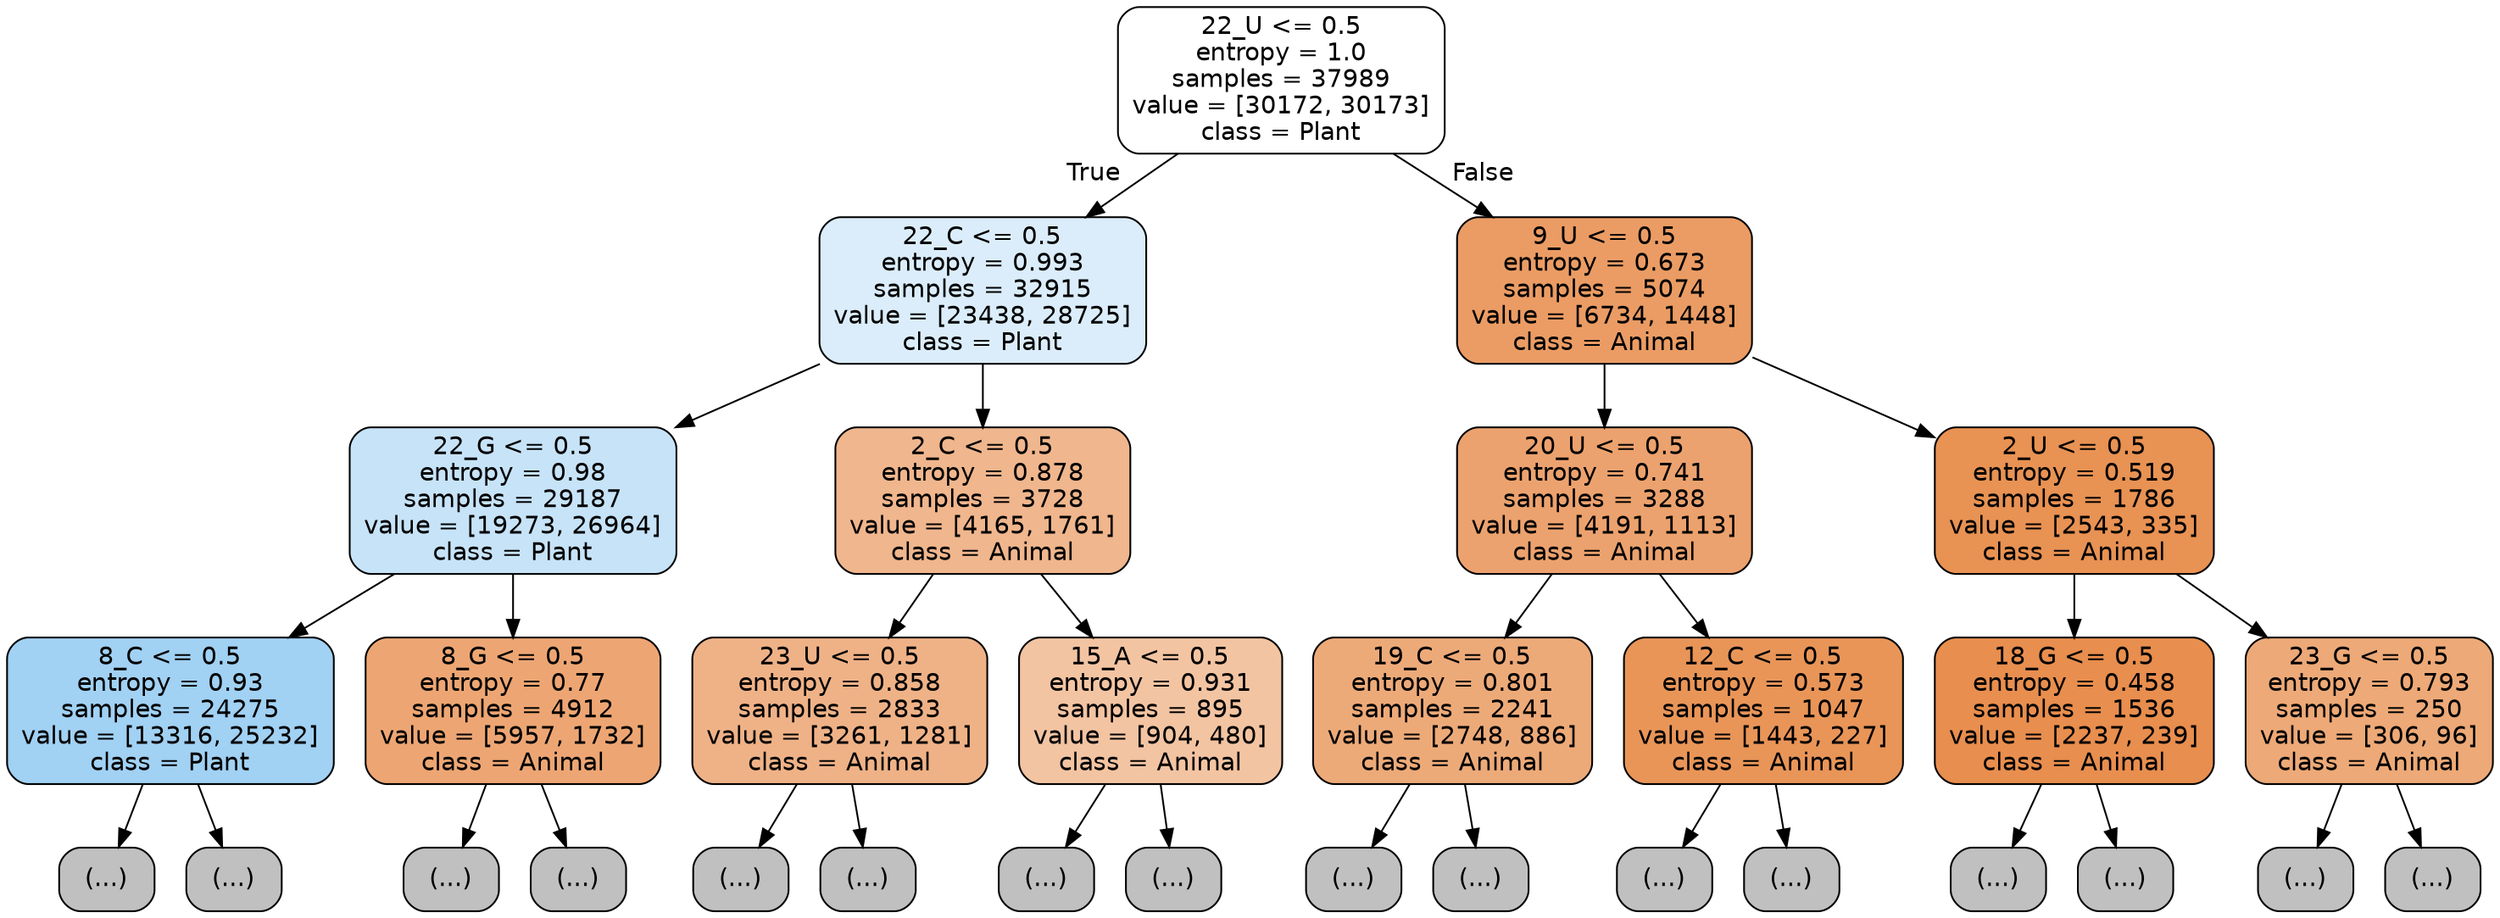 digraph Tree {
node [shape=box, style="filled, rounded", color="black", fontname="helvetica"] ;
edge [fontname="helvetica"] ;
0 [label="22_U <= 0.5\nentropy = 1.0\nsamples = 37989\nvalue = [30172, 30173]\nclass = Plant", fillcolor="#ffffff"] ;
1 [label="22_C <= 0.5\nentropy = 0.993\nsamples = 32915\nvalue = [23438, 28725]\nclass = Plant", fillcolor="#dbedfa"] ;
0 -> 1 [labeldistance=2.5, labelangle=45, headlabel="True"] ;
2 [label="22_G <= 0.5\nentropy = 0.98\nsamples = 29187\nvalue = [19273, 26964]\nclass = Plant", fillcolor="#c7e3f8"] ;
1 -> 2 ;
3 [label="8_C <= 0.5\nentropy = 0.93\nsamples = 24275\nvalue = [13316, 25232]\nclass = Plant", fillcolor="#a1d1f3"] ;
2 -> 3 ;
4 [label="(...)", fillcolor="#C0C0C0"] ;
3 -> 4 ;
8245 [label="(...)", fillcolor="#C0C0C0"] ;
3 -> 8245 ;
10664 [label="8_G <= 0.5\nentropy = 0.77\nsamples = 4912\nvalue = [5957, 1732]\nclass = Animal", fillcolor="#eda673"] ;
2 -> 10664 ;
10665 [label="(...)", fillcolor="#C0C0C0"] ;
10664 -> 10665 ;
12036 [label="(...)", fillcolor="#C0C0C0"] ;
10664 -> 12036 ;
12601 [label="2_C <= 0.5\nentropy = 0.878\nsamples = 3728\nvalue = [4165, 1761]\nclass = Animal", fillcolor="#f0b68d"] ;
1 -> 12601 ;
12602 [label="23_U <= 0.5\nentropy = 0.858\nsamples = 2833\nvalue = [3261, 1281]\nclass = Animal", fillcolor="#efb287"] ;
12601 -> 12602 ;
12603 [label="(...)", fillcolor="#C0C0C0"] ;
12602 -> 12603 ;
13966 [label="(...)", fillcolor="#C0C0C0"] ;
12602 -> 13966 ;
14113 [label="15_A <= 0.5\nentropy = 0.931\nsamples = 895\nvalue = [904, 480]\nclass = Animal", fillcolor="#f3c4a2"] ;
12601 -> 14113 ;
14114 [label="(...)", fillcolor="#C0C0C0"] ;
14113 -> 14114 ;
14431 [label="(...)", fillcolor="#C0C0C0"] ;
14113 -> 14431 ;
14546 [label="9_U <= 0.5\nentropy = 0.673\nsamples = 5074\nvalue = [6734, 1448]\nclass = Animal", fillcolor="#eb9c64"] ;
0 -> 14546 [labeldistance=2.5, labelangle=-45, headlabel="False"] ;
14547 [label="20_U <= 0.5\nentropy = 0.741\nsamples = 3288\nvalue = [4191, 1113]\nclass = Animal", fillcolor="#eca26e"] ;
14546 -> 14547 ;
14548 [label="19_C <= 0.5\nentropy = 0.801\nsamples = 2241\nvalue = [2748, 886]\nclass = Animal", fillcolor="#edaa79"] ;
14547 -> 14548 ;
14549 [label="(...)", fillcolor="#C0C0C0"] ;
14548 -> 14549 ;
15326 [label="(...)", fillcolor="#C0C0C0"] ;
14548 -> 15326 ;
15595 [label="12_C <= 0.5\nentropy = 0.573\nsamples = 1047\nvalue = [1443, 227]\nclass = Animal", fillcolor="#e99558"] ;
14547 -> 15595 ;
15596 [label="(...)", fillcolor="#C0C0C0"] ;
15595 -> 15596 ;
15849 [label="(...)", fillcolor="#C0C0C0"] ;
15595 -> 15849 ;
15924 [label="2_U <= 0.5\nentropy = 0.519\nsamples = 1786\nvalue = [2543, 335]\nclass = Animal", fillcolor="#e89253"] ;
14546 -> 15924 ;
15925 [label="18_G <= 0.5\nentropy = 0.458\nsamples = 1536\nvalue = [2237, 239]\nclass = Animal", fillcolor="#e88e4e"] ;
15924 -> 15925 ;
15926 [label="(...)", fillcolor="#C0C0C0"] ;
15925 -> 15926 ;
16181 [label="(...)", fillcolor="#C0C0C0"] ;
15925 -> 16181 ;
16308 [label="23_G <= 0.5\nentropy = 0.793\nsamples = 250\nvalue = [306, 96]\nclass = Animal", fillcolor="#eda977"] ;
15924 -> 16308 ;
16309 [label="(...)", fillcolor="#C0C0C0"] ;
16308 -> 16309 ;
16452 [label="(...)", fillcolor="#C0C0C0"] ;
16308 -> 16452 ;
}